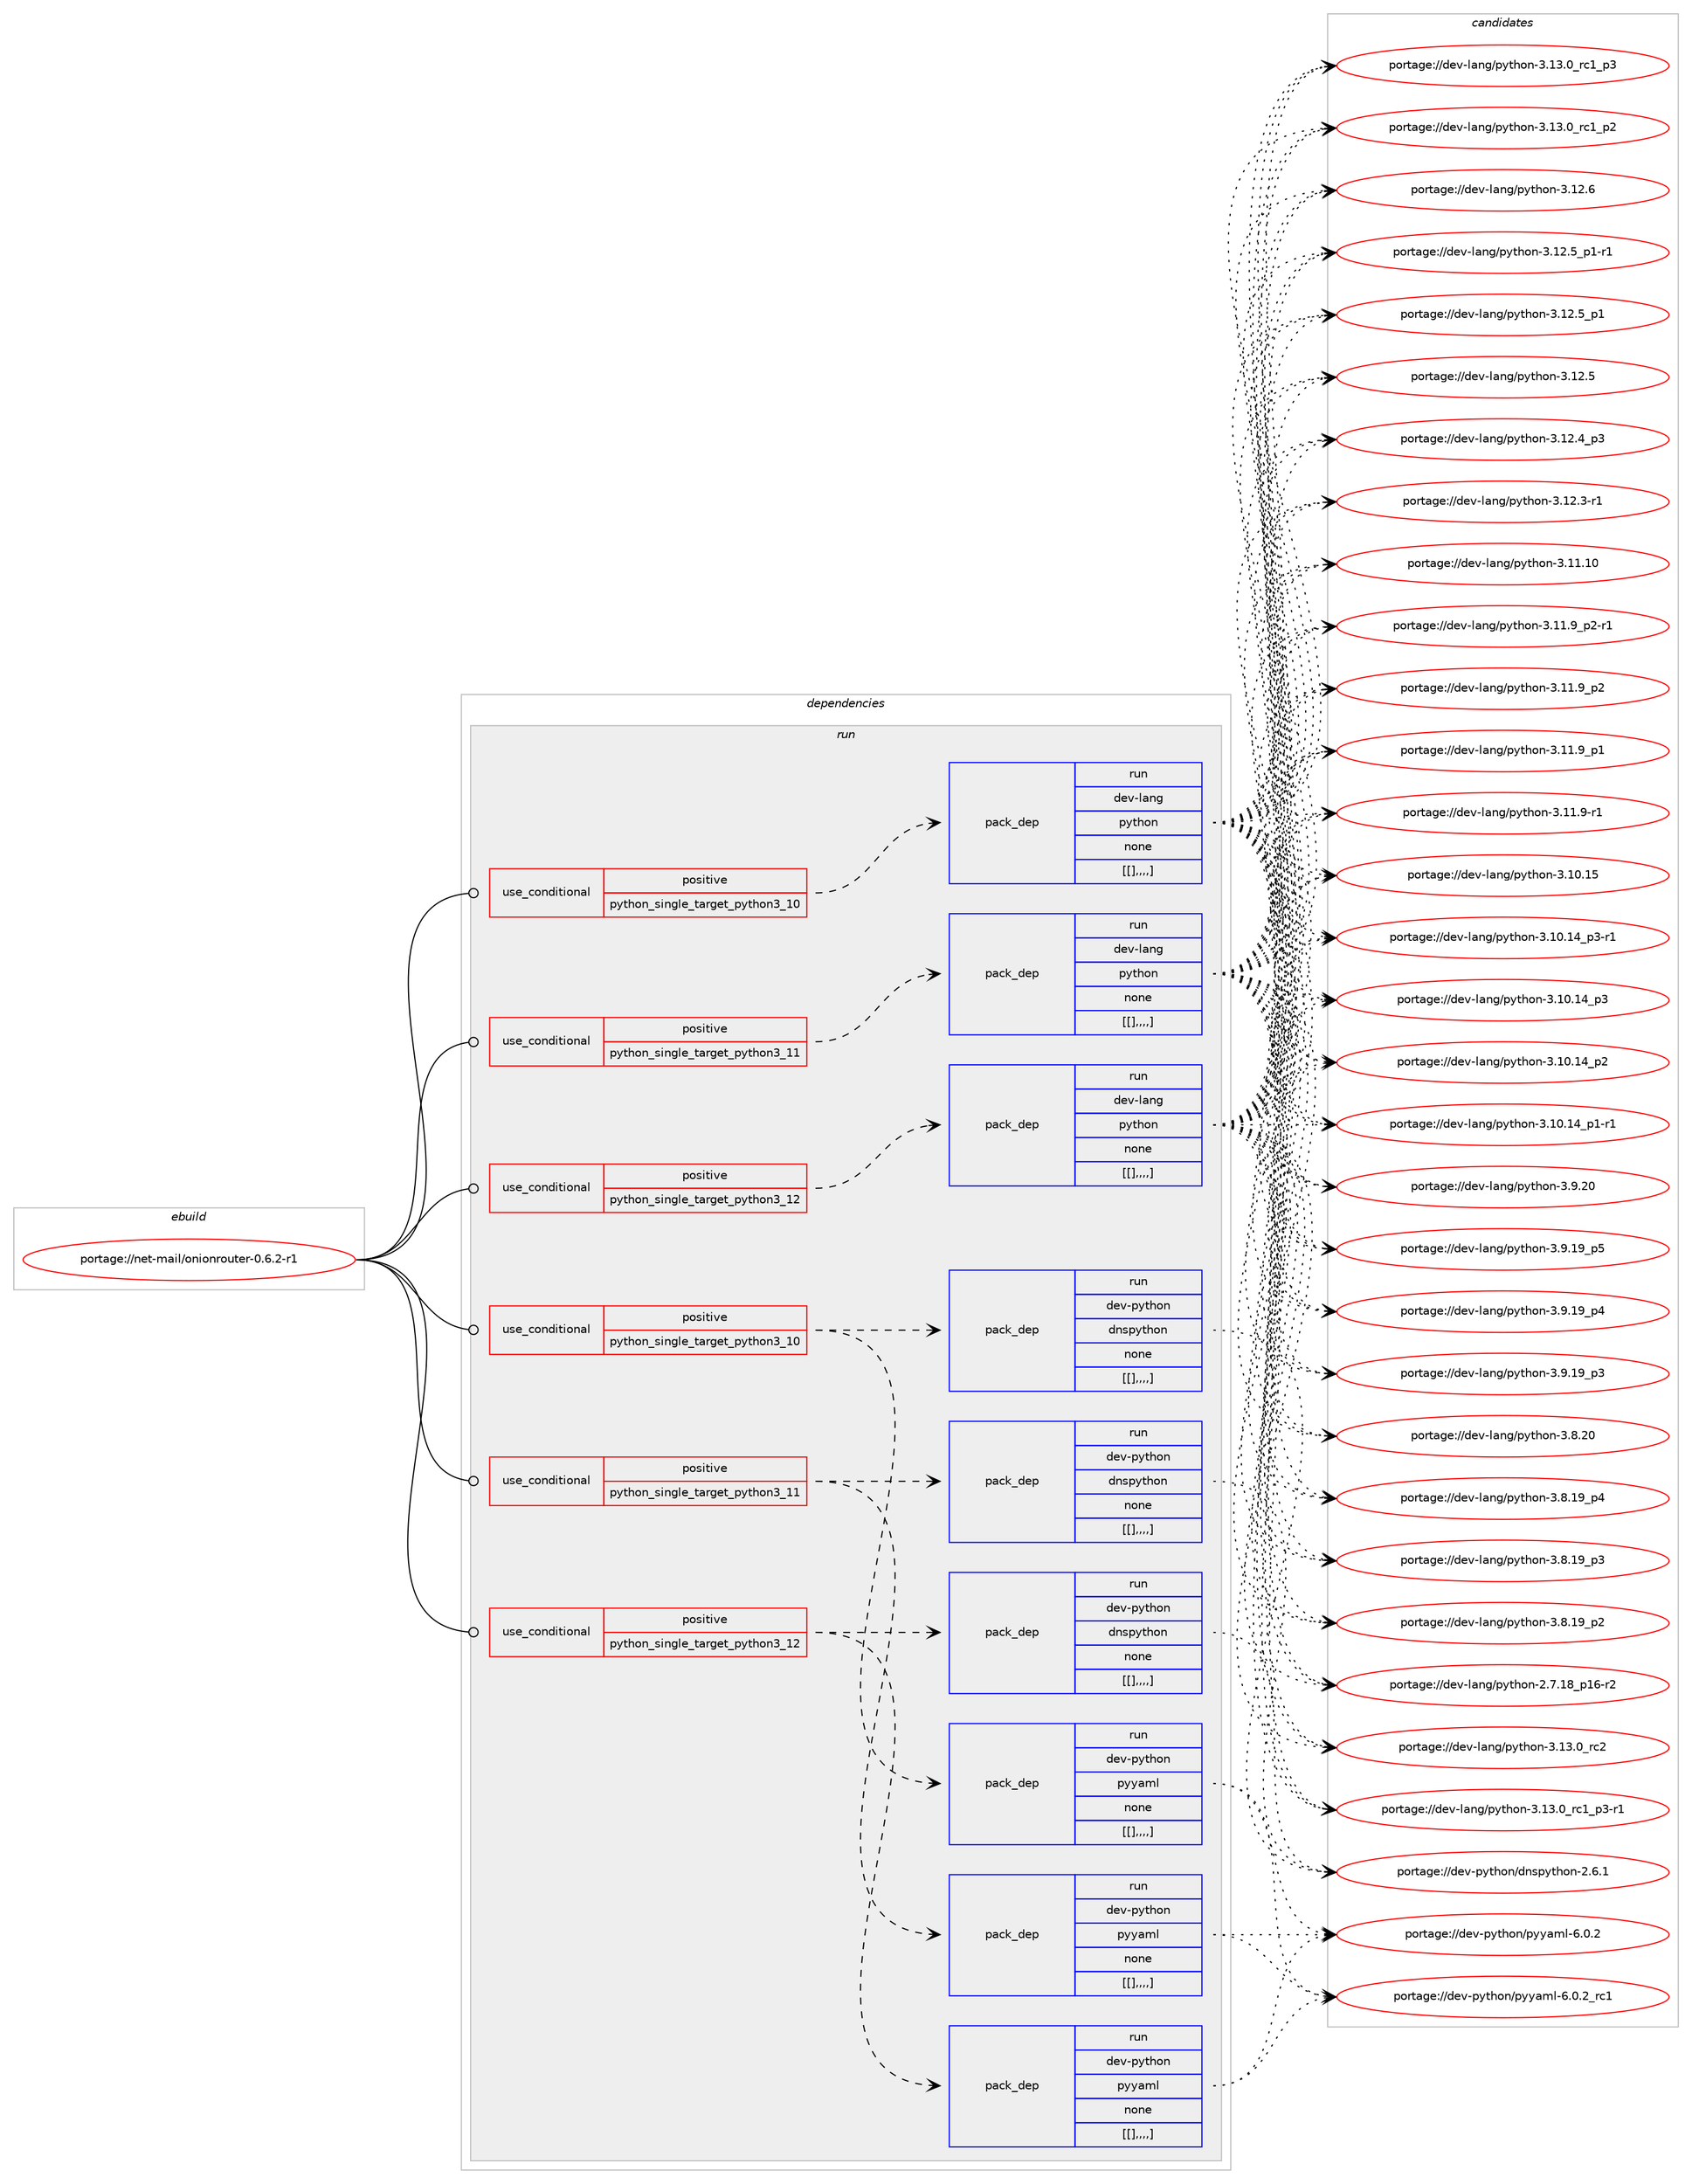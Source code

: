 digraph prolog {

# *************
# Graph options
# *************

newrank=true;
concentrate=true;
compound=true;
graph [rankdir=LR,fontname=Helvetica,fontsize=10,ranksep=1.5];#, ranksep=2.5, nodesep=0.2];
edge  [arrowhead=vee];
node  [fontname=Helvetica,fontsize=10];

# **********
# The ebuild
# **********

subgraph cluster_leftcol {
color=gray;
label=<<i>ebuild</i>>;
id [label="portage://net-mail/onionrouter-0.6.2-r1", color=red, width=4, href="../net-mail/onionrouter-0.6.2-r1.svg"];
}

# ****************
# The dependencies
# ****************

subgraph cluster_midcol {
color=gray;
label=<<i>dependencies</i>>;
subgraph cluster_compile {
fillcolor="#eeeeee";
style=filled;
label=<<i>compile</i>>;
}
subgraph cluster_compileandrun {
fillcolor="#eeeeee";
style=filled;
label=<<i>compile and run</i>>;
}
subgraph cluster_run {
fillcolor="#eeeeee";
style=filled;
label=<<i>run</i>>;
subgraph cond100124 {
dependency383350 [label=<<TABLE BORDER="0" CELLBORDER="1" CELLSPACING="0" CELLPADDING="4"><TR><TD ROWSPAN="3" CELLPADDING="10">use_conditional</TD></TR><TR><TD>positive</TD></TR><TR><TD>python_single_target_python3_10</TD></TR></TABLE>>, shape=none, color=red];
subgraph pack280404 {
dependency383351 [label=<<TABLE BORDER="0" CELLBORDER="1" CELLSPACING="0" CELLPADDING="4" WIDTH="220"><TR><TD ROWSPAN="6" CELLPADDING="30">pack_dep</TD></TR><TR><TD WIDTH="110">run</TD></TR><TR><TD>dev-lang</TD></TR><TR><TD>python</TD></TR><TR><TD>none</TD></TR><TR><TD>[[],,,,]</TD></TR></TABLE>>, shape=none, color=blue];
}
dependency383350:e -> dependency383351:w [weight=20,style="dashed",arrowhead="vee"];
}
id:e -> dependency383350:w [weight=20,style="solid",arrowhead="odot"];
subgraph cond100125 {
dependency383352 [label=<<TABLE BORDER="0" CELLBORDER="1" CELLSPACING="0" CELLPADDING="4"><TR><TD ROWSPAN="3" CELLPADDING="10">use_conditional</TD></TR><TR><TD>positive</TD></TR><TR><TD>python_single_target_python3_10</TD></TR></TABLE>>, shape=none, color=red];
subgraph pack280405 {
dependency383353 [label=<<TABLE BORDER="0" CELLBORDER="1" CELLSPACING="0" CELLPADDING="4" WIDTH="220"><TR><TD ROWSPAN="6" CELLPADDING="30">pack_dep</TD></TR><TR><TD WIDTH="110">run</TD></TR><TR><TD>dev-python</TD></TR><TR><TD>dnspython</TD></TR><TR><TD>none</TD></TR><TR><TD>[[],,,,]</TD></TR></TABLE>>, shape=none, color=blue];
}
dependency383352:e -> dependency383353:w [weight=20,style="dashed",arrowhead="vee"];
subgraph pack280406 {
dependency383354 [label=<<TABLE BORDER="0" CELLBORDER="1" CELLSPACING="0" CELLPADDING="4" WIDTH="220"><TR><TD ROWSPAN="6" CELLPADDING="30">pack_dep</TD></TR><TR><TD WIDTH="110">run</TD></TR><TR><TD>dev-python</TD></TR><TR><TD>pyyaml</TD></TR><TR><TD>none</TD></TR><TR><TD>[[],,,,]</TD></TR></TABLE>>, shape=none, color=blue];
}
dependency383352:e -> dependency383354:w [weight=20,style="dashed",arrowhead="vee"];
}
id:e -> dependency383352:w [weight=20,style="solid",arrowhead="odot"];
subgraph cond100126 {
dependency383355 [label=<<TABLE BORDER="0" CELLBORDER="1" CELLSPACING="0" CELLPADDING="4"><TR><TD ROWSPAN="3" CELLPADDING="10">use_conditional</TD></TR><TR><TD>positive</TD></TR><TR><TD>python_single_target_python3_11</TD></TR></TABLE>>, shape=none, color=red];
subgraph pack280407 {
dependency383356 [label=<<TABLE BORDER="0" CELLBORDER="1" CELLSPACING="0" CELLPADDING="4" WIDTH="220"><TR><TD ROWSPAN="6" CELLPADDING="30">pack_dep</TD></TR><TR><TD WIDTH="110">run</TD></TR><TR><TD>dev-lang</TD></TR><TR><TD>python</TD></TR><TR><TD>none</TD></TR><TR><TD>[[],,,,]</TD></TR></TABLE>>, shape=none, color=blue];
}
dependency383355:e -> dependency383356:w [weight=20,style="dashed",arrowhead="vee"];
}
id:e -> dependency383355:w [weight=20,style="solid",arrowhead="odot"];
subgraph cond100127 {
dependency383357 [label=<<TABLE BORDER="0" CELLBORDER="1" CELLSPACING="0" CELLPADDING="4"><TR><TD ROWSPAN="3" CELLPADDING="10">use_conditional</TD></TR><TR><TD>positive</TD></TR><TR><TD>python_single_target_python3_11</TD></TR></TABLE>>, shape=none, color=red];
subgraph pack280408 {
dependency383358 [label=<<TABLE BORDER="0" CELLBORDER="1" CELLSPACING="0" CELLPADDING="4" WIDTH="220"><TR><TD ROWSPAN="6" CELLPADDING="30">pack_dep</TD></TR><TR><TD WIDTH="110">run</TD></TR><TR><TD>dev-python</TD></TR><TR><TD>dnspython</TD></TR><TR><TD>none</TD></TR><TR><TD>[[],,,,]</TD></TR></TABLE>>, shape=none, color=blue];
}
dependency383357:e -> dependency383358:w [weight=20,style="dashed",arrowhead="vee"];
subgraph pack280409 {
dependency383359 [label=<<TABLE BORDER="0" CELLBORDER="1" CELLSPACING="0" CELLPADDING="4" WIDTH="220"><TR><TD ROWSPAN="6" CELLPADDING="30">pack_dep</TD></TR><TR><TD WIDTH="110">run</TD></TR><TR><TD>dev-python</TD></TR><TR><TD>pyyaml</TD></TR><TR><TD>none</TD></TR><TR><TD>[[],,,,]</TD></TR></TABLE>>, shape=none, color=blue];
}
dependency383357:e -> dependency383359:w [weight=20,style="dashed",arrowhead="vee"];
}
id:e -> dependency383357:w [weight=20,style="solid",arrowhead="odot"];
subgraph cond100128 {
dependency383360 [label=<<TABLE BORDER="0" CELLBORDER="1" CELLSPACING="0" CELLPADDING="4"><TR><TD ROWSPAN="3" CELLPADDING="10">use_conditional</TD></TR><TR><TD>positive</TD></TR><TR><TD>python_single_target_python3_12</TD></TR></TABLE>>, shape=none, color=red];
subgraph pack280410 {
dependency383361 [label=<<TABLE BORDER="0" CELLBORDER="1" CELLSPACING="0" CELLPADDING="4" WIDTH="220"><TR><TD ROWSPAN="6" CELLPADDING="30">pack_dep</TD></TR><TR><TD WIDTH="110">run</TD></TR><TR><TD>dev-lang</TD></TR><TR><TD>python</TD></TR><TR><TD>none</TD></TR><TR><TD>[[],,,,]</TD></TR></TABLE>>, shape=none, color=blue];
}
dependency383360:e -> dependency383361:w [weight=20,style="dashed",arrowhead="vee"];
}
id:e -> dependency383360:w [weight=20,style="solid",arrowhead="odot"];
subgraph cond100129 {
dependency383362 [label=<<TABLE BORDER="0" CELLBORDER="1" CELLSPACING="0" CELLPADDING="4"><TR><TD ROWSPAN="3" CELLPADDING="10">use_conditional</TD></TR><TR><TD>positive</TD></TR><TR><TD>python_single_target_python3_12</TD></TR></TABLE>>, shape=none, color=red];
subgraph pack280411 {
dependency383363 [label=<<TABLE BORDER="0" CELLBORDER="1" CELLSPACING="0" CELLPADDING="4" WIDTH="220"><TR><TD ROWSPAN="6" CELLPADDING="30">pack_dep</TD></TR><TR><TD WIDTH="110">run</TD></TR><TR><TD>dev-python</TD></TR><TR><TD>dnspython</TD></TR><TR><TD>none</TD></TR><TR><TD>[[],,,,]</TD></TR></TABLE>>, shape=none, color=blue];
}
dependency383362:e -> dependency383363:w [weight=20,style="dashed",arrowhead="vee"];
subgraph pack280412 {
dependency383364 [label=<<TABLE BORDER="0" CELLBORDER="1" CELLSPACING="0" CELLPADDING="4" WIDTH="220"><TR><TD ROWSPAN="6" CELLPADDING="30">pack_dep</TD></TR><TR><TD WIDTH="110">run</TD></TR><TR><TD>dev-python</TD></TR><TR><TD>pyyaml</TD></TR><TR><TD>none</TD></TR><TR><TD>[[],,,,]</TD></TR></TABLE>>, shape=none, color=blue];
}
dependency383362:e -> dependency383364:w [weight=20,style="dashed",arrowhead="vee"];
}
id:e -> dependency383362:w [weight=20,style="solid",arrowhead="odot"];
}
}

# **************
# The candidates
# **************

subgraph cluster_choices {
rank=same;
color=gray;
label=<<i>candidates</i>>;

subgraph choice280404 {
color=black;
nodesep=1;
choice10010111845108971101034711212111610411111045514649514648951149950 [label="portage://dev-lang/python-3.13.0_rc2", color=red, width=4,href="../dev-lang/python-3.13.0_rc2.svg"];
choice1001011184510897110103471121211161041111104551464951464895114994995112514511449 [label="portage://dev-lang/python-3.13.0_rc1_p3-r1", color=red, width=4,href="../dev-lang/python-3.13.0_rc1_p3-r1.svg"];
choice100101118451089711010347112121116104111110455146495146489511499499511251 [label="portage://dev-lang/python-3.13.0_rc1_p3", color=red, width=4,href="../dev-lang/python-3.13.0_rc1_p3.svg"];
choice100101118451089711010347112121116104111110455146495146489511499499511250 [label="portage://dev-lang/python-3.13.0_rc1_p2", color=red, width=4,href="../dev-lang/python-3.13.0_rc1_p2.svg"];
choice10010111845108971101034711212111610411111045514649504654 [label="portage://dev-lang/python-3.12.6", color=red, width=4,href="../dev-lang/python-3.12.6.svg"];
choice1001011184510897110103471121211161041111104551464950465395112494511449 [label="portage://dev-lang/python-3.12.5_p1-r1", color=red, width=4,href="../dev-lang/python-3.12.5_p1-r1.svg"];
choice100101118451089711010347112121116104111110455146495046539511249 [label="portage://dev-lang/python-3.12.5_p1", color=red, width=4,href="../dev-lang/python-3.12.5_p1.svg"];
choice10010111845108971101034711212111610411111045514649504653 [label="portage://dev-lang/python-3.12.5", color=red, width=4,href="../dev-lang/python-3.12.5.svg"];
choice100101118451089711010347112121116104111110455146495046529511251 [label="portage://dev-lang/python-3.12.4_p3", color=red, width=4,href="../dev-lang/python-3.12.4_p3.svg"];
choice100101118451089711010347112121116104111110455146495046514511449 [label="portage://dev-lang/python-3.12.3-r1", color=red, width=4,href="../dev-lang/python-3.12.3-r1.svg"];
choice1001011184510897110103471121211161041111104551464949464948 [label="portage://dev-lang/python-3.11.10", color=red, width=4,href="../dev-lang/python-3.11.10.svg"];
choice1001011184510897110103471121211161041111104551464949465795112504511449 [label="portage://dev-lang/python-3.11.9_p2-r1", color=red, width=4,href="../dev-lang/python-3.11.9_p2-r1.svg"];
choice100101118451089711010347112121116104111110455146494946579511250 [label="portage://dev-lang/python-3.11.9_p2", color=red, width=4,href="../dev-lang/python-3.11.9_p2.svg"];
choice100101118451089711010347112121116104111110455146494946579511249 [label="portage://dev-lang/python-3.11.9_p1", color=red, width=4,href="../dev-lang/python-3.11.9_p1.svg"];
choice100101118451089711010347112121116104111110455146494946574511449 [label="portage://dev-lang/python-3.11.9-r1", color=red, width=4,href="../dev-lang/python-3.11.9-r1.svg"];
choice1001011184510897110103471121211161041111104551464948464953 [label="portage://dev-lang/python-3.10.15", color=red, width=4,href="../dev-lang/python-3.10.15.svg"];
choice100101118451089711010347112121116104111110455146494846495295112514511449 [label="portage://dev-lang/python-3.10.14_p3-r1", color=red, width=4,href="../dev-lang/python-3.10.14_p3-r1.svg"];
choice10010111845108971101034711212111610411111045514649484649529511251 [label="portage://dev-lang/python-3.10.14_p3", color=red, width=4,href="../dev-lang/python-3.10.14_p3.svg"];
choice10010111845108971101034711212111610411111045514649484649529511250 [label="portage://dev-lang/python-3.10.14_p2", color=red, width=4,href="../dev-lang/python-3.10.14_p2.svg"];
choice100101118451089711010347112121116104111110455146494846495295112494511449 [label="portage://dev-lang/python-3.10.14_p1-r1", color=red, width=4,href="../dev-lang/python-3.10.14_p1-r1.svg"];
choice10010111845108971101034711212111610411111045514657465048 [label="portage://dev-lang/python-3.9.20", color=red, width=4,href="../dev-lang/python-3.9.20.svg"];
choice100101118451089711010347112121116104111110455146574649579511253 [label="portage://dev-lang/python-3.9.19_p5", color=red, width=4,href="../dev-lang/python-3.9.19_p5.svg"];
choice100101118451089711010347112121116104111110455146574649579511252 [label="portage://dev-lang/python-3.9.19_p4", color=red, width=4,href="../dev-lang/python-3.9.19_p4.svg"];
choice100101118451089711010347112121116104111110455146574649579511251 [label="portage://dev-lang/python-3.9.19_p3", color=red, width=4,href="../dev-lang/python-3.9.19_p3.svg"];
choice10010111845108971101034711212111610411111045514656465048 [label="portage://dev-lang/python-3.8.20", color=red, width=4,href="../dev-lang/python-3.8.20.svg"];
choice100101118451089711010347112121116104111110455146564649579511252 [label="portage://dev-lang/python-3.8.19_p4", color=red, width=4,href="../dev-lang/python-3.8.19_p4.svg"];
choice100101118451089711010347112121116104111110455146564649579511251 [label="portage://dev-lang/python-3.8.19_p3", color=red, width=4,href="../dev-lang/python-3.8.19_p3.svg"];
choice100101118451089711010347112121116104111110455146564649579511250 [label="portage://dev-lang/python-3.8.19_p2", color=red, width=4,href="../dev-lang/python-3.8.19_p2.svg"];
choice100101118451089711010347112121116104111110455046554649569511249544511450 [label="portage://dev-lang/python-2.7.18_p16-r2", color=red, width=4,href="../dev-lang/python-2.7.18_p16-r2.svg"];
dependency383351:e -> choice10010111845108971101034711212111610411111045514649514648951149950:w [style=dotted,weight="100"];
dependency383351:e -> choice1001011184510897110103471121211161041111104551464951464895114994995112514511449:w [style=dotted,weight="100"];
dependency383351:e -> choice100101118451089711010347112121116104111110455146495146489511499499511251:w [style=dotted,weight="100"];
dependency383351:e -> choice100101118451089711010347112121116104111110455146495146489511499499511250:w [style=dotted,weight="100"];
dependency383351:e -> choice10010111845108971101034711212111610411111045514649504654:w [style=dotted,weight="100"];
dependency383351:e -> choice1001011184510897110103471121211161041111104551464950465395112494511449:w [style=dotted,weight="100"];
dependency383351:e -> choice100101118451089711010347112121116104111110455146495046539511249:w [style=dotted,weight="100"];
dependency383351:e -> choice10010111845108971101034711212111610411111045514649504653:w [style=dotted,weight="100"];
dependency383351:e -> choice100101118451089711010347112121116104111110455146495046529511251:w [style=dotted,weight="100"];
dependency383351:e -> choice100101118451089711010347112121116104111110455146495046514511449:w [style=dotted,weight="100"];
dependency383351:e -> choice1001011184510897110103471121211161041111104551464949464948:w [style=dotted,weight="100"];
dependency383351:e -> choice1001011184510897110103471121211161041111104551464949465795112504511449:w [style=dotted,weight="100"];
dependency383351:e -> choice100101118451089711010347112121116104111110455146494946579511250:w [style=dotted,weight="100"];
dependency383351:e -> choice100101118451089711010347112121116104111110455146494946579511249:w [style=dotted,weight="100"];
dependency383351:e -> choice100101118451089711010347112121116104111110455146494946574511449:w [style=dotted,weight="100"];
dependency383351:e -> choice1001011184510897110103471121211161041111104551464948464953:w [style=dotted,weight="100"];
dependency383351:e -> choice100101118451089711010347112121116104111110455146494846495295112514511449:w [style=dotted,weight="100"];
dependency383351:e -> choice10010111845108971101034711212111610411111045514649484649529511251:w [style=dotted,weight="100"];
dependency383351:e -> choice10010111845108971101034711212111610411111045514649484649529511250:w [style=dotted,weight="100"];
dependency383351:e -> choice100101118451089711010347112121116104111110455146494846495295112494511449:w [style=dotted,weight="100"];
dependency383351:e -> choice10010111845108971101034711212111610411111045514657465048:w [style=dotted,weight="100"];
dependency383351:e -> choice100101118451089711010347112121116104111110455146574649579511253:w [style=dotted,weight="100"];
dependency383351:e -> choice100101118451089711010347112121116104111110455146574649579511252:w [style=dotted,weight="100"];
dependency383351:e -> choice100101118451089711010347112121116104111110455146574649579511251:w [style=dotted,weight="100"];
dependency383351:e -> choice10010111845108971101034711212111610411111045514656465048:w [style=dotted,weight="100"];
dependency383351:e -> choice100101118451089711010347112121116104111110455146564649579511252:w [style=dotted,weight="100"];
dependency383351:e -> choice100101118451089711010347112121116104111110455146564649579511251:w [style=dotted,weight="100"];
dependency383351:e -> choice100101118451089711010347112121116104111110455146564649579511250:w [style=dotted,weight="100"];
dependency383351:e -> choice100101118451089711010347112121116104111110455046554649569511249544511450:w [style=dotted,weight="100"];
}
subgraph choice280405 {
color=black;
nodesep=1;
choice1001011184511212111610411111047100110115112121116104111110455046544649 [label="portage://dev-python/dnspython-2.6.1", color=red, width=4,href="../dev-python/dnspython-2.6.1.svg"];
dependency383353:e -> choice1001011184511212111610411111047100110115112121116104111110455046544649:w [style=dotted,weight="100"];
}
subgraph choice280406 {
color=black;
nodesep=1;
choice100101118451121211161041111104711212112197109108455446484650951149949 [label="portage://dev-python/pyyaml-6.0.2_rc1", color=red, width=4,href="../dev-python/pyyaml-6.0.2_rc1.svg"];
choice100101118451121211161041111104711212112197109108455446484650 [label="portage://dev-python/pyyaml-6.0.2", color=red, width=4,href="../dev-python/pyyaml-6.0.2.svg"];
dependency383354:e -> choice100101118451121211161041111104711212112197109108455446484650951149949:w [style=dotted,weight="100"];
dependency383354:e -> choice100101118451121211161041111104711212112197109108455446484650:w [style=dotted,weight="100"];
}
subgraph choice280407 {
color=black;
nodesep=1;
choice10010111845108971101034711212111610411111045514649514648951149950 [label="portage://dev-lang/python-3.13.0_rc2", color=red, width=4,href="../dev-lang/python-3.13.0_rc2.svg"];
choice1001011184510897110103471121211161041111104551464951464895114994995112514511449 [label="portage://dev-lang/python-3.13.0_rc1_p3-r1", color=red, width=4,href="../dev-lang/python-3.13.0_rc1_p3-r1.svg"];
choice100101118451089711010347112121116104111110455146495146489511499499511251 [label="portage://dev-lang/python-3.13.0_rc1_p3", color=red, width=4,href="../dev-lang/python-3.13.0_rc1_p3.svg"];
choice100101118451089711010347112121116104111110455146495146489511499499511250 [label="portage://dev-lang/python-3.13.0_rc1_p2", color=red, width=4,href="../dev-lang/python-3.13.0_rc1_p2.svg"];
choice10010111845108971101034711212111610411111045514649504654 [label="portage://dev-lang/python-3.12.6", color=red, width=4,href="../dev-lang/python-3.12.6.svg"];
choice1001011184510897110103471121211161041111104551464950465395112494511449 [label="portage://dev-lang/python-3.12.5_p1-r1", color=red, width=4,href="../dev-lang/python-3.12.5_p1-r1.svg"];
choice100101118451089711010347112121116104111110455146495046539511249 [label="portage://dev-lang/python-3.12.5_p1", color=red, width=4,href="../dev-lang/python-3.12.5_p1.svg"];
choice10010111845108971101034711212111610411111045514649504653 [label="portage://dev-lang/python-3.12.5", color=red, width=4,href="../dev-lang/python-3.12.5.svg"];
choice100101118451089711010347112121116104111110455146495046529511251 [label="portage://dev-lang/python-3.12.4_p3", color=red, width=4,href="../dev-lang/python-3.12.4_p3.svg"];
choice100101118451089711010347112121116104111110455146495046514511449 [label="portage://dev-lang/python-3.12.3-r1", color=red, width=4,href="../dev-lang/python-3.12.3-r1.svg"];
choice1001011184510897110103471121211161041111104551464949464948 [label="portage://dev-lang/python-3.11.10", color=red, width=4,href="../dev-lang/python-3.11.10.svg"];
choice1001011184510897110103471121211161041111104551464949465795112504511449 [label="portage://dev-lang/python-3.11.9_p2-r1", color=red, width=4,href="../dev-lang/python-3.11.9_p2-r1.svg"];
choice100101118451089711010347112121116104111110455146494946579511250 [label="portage://dev-lang/python-3.11.9_p2", color=red, width=4,href="../dev-lang/python-3.11.9_p2.svg"];
choice100101118451089711010347112121116104111110455146494946579511249 [label="portage://dev-lang/python-3.11.9_p1", color=red, width=4,href="../dev-lang/python-3.11.9_p1.svg"];
choice100101118451089711010347112121116104111110455146494946574511449 [label="portage://dev-lang/python-3.11.9-r1", color=red, width=4,href="../dev-lang/python-3.11.9-r1.svg"];
choice1001011184510897110103471121211161041111104551464948464953 [label="portage://dev-lang/python-3.10.15", color=red, width=4,href="../dev-lang/python-3.10.15.svg"];
choice100101118451089711010347112121116104111110455146494846495295112514511449 [label="portage://dev-lang/python-3.10.14_p3-r1", color=red, width=4,href="../dev-lang/python-3.10.14_p3-r1.svg"];
choice10010111845108971101034711212111610411111045514649484649529511251 [label="portage://dev-lang/python-3.10.14_p3", color=red, width=4,href="../dev-lang/python-3.10.14_p3.svg"];
choice10010111845108971101034711212111610411111045514649484649529511250 [label="portage://dev-lang/python-3.10.14_p2", color=red, width=4,href="../dev-lang/python-3.10.14_p2.svg"];
choice100101118451089711010347112121116104111110455146494846495295112494511449 [label="portage://dev-lang/python-3.10.14_p1-r1", color=red, width=4,href="../dev-lang/python-3.10.14_p1-r1.svg"];
choice10010111845108971101034711212111610411111045514657465048 [label="portage://dev-lang/python-3.9.20", color=red, width=4,href="../dev-lang/python-3.9.20.svg"];
choice100101118451089711010347112121116104111110455146574649579511253 [label="portage://dev-lang/python-3.9.19_p5", color=red, width=4,href="../dev-lang/python-3.9.19_p5.svg"];
choice100101118451089711010347112121116104111110455146574649579511252 [label="portage://dev-lang/python-3.9.19_p4", color=red, width=4,href="../dev-lang/python-3.9.19_p4.svg"];
choice100101118451089711010347112121116104111110455146574649579511251 [label="portage://dev-lang/python-3.9.19_p3", color=red, width=4,href="../dev-lang/python-3.9.19_p3.svg"];
choice10010111845108971101034711212111610411111045514656465048 [label="portage://dev-lang/python-3.8.20", color=red, width=4,href="../dev-lang/python-3.8.20.svg"];
choice100101118451089711010347112121116104111110455146564649579511252 [label="portage://dev-lang/python-3.8.19_p4", color=red, width=4,href="../dev-lang/python-3.8.19_p4.svg"];
choice100101118451089711010347112121116104111110455146564649579511251 [label="portage://dev-lang/python-3.8.19_p3", color=red, width=4,href="../dev-lang/python-3.8.19_p3.svg"];
choice100101118451089711010347112121116104111110455146564649579511250 [label="portage://dev-lang/python-3.8.19_p2", color=red, width=4,href="../dev-lang/python-3.8.19_p2.svg"];
choice100101118451089711010347112121116104111110455046554649569511249544511450 [label="portage://dev-lang/python-2.7.18_p16-r2", color=red, width=4,href="../dev-lang/python-2.7.18_p16-r2.svg"];
dependency383356:e -> choice10010111845108971101034711212111610411111045514649514648951149950:w [style=dotted,weight="100"];
dependency383356:e -> choice1001011184510897110103471121211161041111104551464951464895114994995112514511449:w [style=dotted,weight="100"];
dependency383356:e -> choice100101118451089711010347112121116104111110455146495146489511499499511251:w [style=dotted,weight="100"];
dependency383356:e -> choice100101118451089711010347112121116104111110455146495146489511499499511250:w [style=dotted,weight="100"];
dependency383356:e -> choice10010111845108971101034711212111610411111045514649504654:w [style=dotted,weight="100"];
dependency383356:e -> choice1001011184510897110103471121211161041111104551464950465395112494511449:w [style=dotted,weight="100"];
dependency383356:e -> choice100101118451089711010347112121116104111110455146495046539511249:w [style=dotted,weight="100"];
dependency383356:e -> choice10010111845108971101034711212111610411111045514649504653:w [style=dotted,weight="100"];
dependency383356:e -> choice100101118451089711010347112121116104111110455146495046529511251:w [style=dotted,weight="100"];
dependency383356:e -> choice100101118451089711010347112121116104111110455146495046514511449:w [style=dotted,weight="100"];
dependency383356:e -> choice1001011184510897110103471121211161041111104551464949464948:w [style=dotted,weight="100"];
dependency383356:e -> choice1001011184510897110103471121211161041111104551464949465795112504511449:w [style=dotted,weight="100"];
dependency383356:e -> choice100101118451089711010347112121116104111110455146494946579511250:w [style=dotted,weight="100"];
dependency383356:e -> choice100101118451089711010347112121116104111110455146494946579511249:w [style=dotted,weight="100"];
dependency383356:e -> choice100101118451089711010347112121116104111110455146494946574511449:w [style=dotted,weight="100"];
dependency383356:e -> choice1001011184510897110103471121211161041111104551464948464953:w [style=dotted,weight="100"];
dependency383356:e -> choice100101118451089711010347112121116104111110455146494846495295112514511449:w [style=dotted,weight="100"];
dependency383356:e -> choice10010111845108971101034711212111610411111045514649484649529511251:w [style=dotted,weight="100"];
dependency383356:e -> choice10010111845108971101034711212111610411111045514649484649529511250:w [style=dotted,weight="100"];
dependency383356:e -> choice100101118451089711010347112121116104111110455146494846495295112494511449:w [style=dotted,weight="100"];
dependency383356:e -> choice10010111845108971101034711212111610411111045514657465048:w [style=dotted,weight="100"];
dependency383356:e -> choice100101118451089711010347112121116104111110455146574649579511253:w [style=dotted,weight="100"];
dependency383356:e -> choice100101118451089711010347112121116104111110455146574649579511252:w [style=dotted,weight="100"];
dependency383356:e -> choice100101118451089711010347112121116104111110455146574649579511251:w [style=dotted,weight="100"];
dependency383356:e -> choice10010111845108971101034711212111610411111045514656465048:w [style=dotted,weight="100"];
dependency383356:e -> choice100101118451089711010347112121116104111110455146564649579511252:w [style=dotted,weight="100"];
dependency383356:e -> choice100101118451089711010347112121116104111110455146564649579511251:w [style=dotted,weight="100"];
dependency383356:e -> choice100101118451089711010347112121116104111110455146564649579511250:w [style=dotted,weight="100"];
dependency383356:e -> choice100101118451089711010347112121116104111110455046554649569511249544511450:w [style=dotted,weight="100"];
}
subgraph choice280408 {
color=black;
nodesep=1;
choice1001011184511212111610411111047100110115112121116104111110455046544649 [label="portage://dev-python/dnspython-2.6.1", color=red, width=4,href="../dev-python/dnspython-2.6.1.svg"];
dependency383358:e -> choice1001011184511212111610411111047100110115112121116104111110455046544649:w [style=dotted,weight="100"];
}
subgraph choice280409 {
color=black;
nodesep=1;
choice100101118451121211161041111104711212112197109108455446484650951149949 [label="portage://dev-python/pyyaml-6.0.2_rc1", color=red, width=4,href="../dev-python/pyyaml-6.0.2_rc1.svg"];
choice100101118451121211161041111104711212112197109108455446484650 [label="portage://dev-python/pyyaml-6.0.2", color=red, width=4,href="../dev-python/pyyaml-6.0.2.svg"];
dependency383359:e -> choice100101118451121211161041111104711212112197109108455446484650951149949:w [style=dotted,weight="100"];
dependency383359:e -> choice100101118451121211161041111104711212112197109108455446484650:w [style=dotted,weight="100"];
}
subgraph choice280410 {
color=black;
nodesep=1;
choice10010111845108971101034711212111610411111045514649514648951149950 [label="portage://dev-lang/python-3.13.0_rc2", color=red, width=4,href="../dev-lang/python-3.13.0_rc2.svg"];
choice1001011184510897110103471121211161041111104551464951464895114994995112514511449 [label="portage://dev-lang/python-3.13.0_rc1_p3-r1", color=red, width=4,href="../dev-lang/python-3.13.0_rc1_p3-r1.svg"];
choice100101118451089711010347112121116104111110455146495146489511499499511251 [label="portage://dev-lang/python-3.13.0_rc1_p3", color=red, width=4,href="../dev-lang/python-3.13.0_rc1_p3.svg"];
choice100101118451089711010347112121116104111110455146495146489511499499511250 [label="portage://dev-lang/python-3.13.0_rc1_p2", color=red, width=4,href="../dev-lang/python-3.13.0_rc1_p2.svg"];
choice10010111845108971101034711212111610411111045514649504654 [label="portage://dev-lang/python-3.12.6", color=red, width=4,href="../dev-lang/python-3.12.6.svg"];
choice1001011184510897110103471121211161041111104551464950465395112494511449 [label="portage://dev-lang/python-3.12.5_p1-r1", color=red, width=4,href="../dev-lang/python-3.12.5_p1-r1.svg"];
choice100101118451089711010347112121116104111110455146495046539511249 [label="portage://dev-lang/python-3.12.5_p1", color=red, width=4,href="../dev-lang/python-3.12.5_p1.svg"];
choice10010111845108971101034711212111610411111045514649504653 [label="portage://dev-lang/python-3.12.5", color=red, width=4,href="../dev-lang/python-3.12.5.svg"];
choice100101118451089711010347112121116104111110455146495046529511251 [label="portage://dev-lang/python-3.12.4_p3", color=red, width=4,href="../dev-lang/python-3.12.4_p3.svg"];
choice100101118451089711010347112121116104111110455146495046514511449 [label="portage://dev-lang/python-3.12.3-r1", color=red, width=4,href="../dev-lang/python-3.12.3-r1.svg"];
choice1001011184510897110103471121211161041111104551464949464948 [label="portage://dev-lang/python-3.11.10", color=red, width=4,href="../dev-lang/python-3.11.10.svg"];
choice1001011184510897110103471121211161041111104551464949465795112504511449 [label="portage://dev-lang/python-3.11.9_p2-r1", color=red, width=4,href="../dev-lang/python-3.11.9_p2-r1.svg"];
choice100101118451089711010347112121116104111110455146494946579511250 [label="portage://dev-lang/python-3.11.9_p2", color=red, width=4,href="../dev-lang/python-3.11.9_p2.svg"];
choice100101118451089711010347112121116104111110455146494946579511249 [label="portage://dev-lang/python-3.11.9_p1", color=red, width=4,href="../dev-lang/python-3.11.9_p1.svg"];
choice100101118451089711010347112121116104111110455146494946574511449 [label="portage://dev-lang/python-3.11.9-r1", color=red, width=4,href="../dev-lang/python-3.11.9-r1.svg"];
choice1001011184510897110103471121211161041111104551464948464953 [label="portage://dev-lang/python-3.10.15", color=red, width=4,href="../dev-lang/python-3.10.15.svg"];
choice100101118451089711010347112121116104111110455146494846495295112514511449 [label="portage://dev-lang/python-3.10.14_p3-r1", color=red, width=4,href="../dev-lang/python-3.10.14_p3-r1.svg"];
choice10010111845108971101034711212111610411111045514649484649529511251 [label="portage://dev-lang/python-3.10.14_p3", color=red, width=4,href="../dev-lang/python-3.10.14_p3.svg"];
choice10010111845108971101034711212111610411111045514649484649529511250 [label="portage://dev-lang/python-3.10.14_p2", color=red, width=4,href="../dev-lang/python-3.10.14_p2.svg"];
choice100101118451089711010347112121116104111110455146494846495295112494511449 [label="portage://dev-lang/python-3.10.14_p1-r1", color=red, width=4,href="../dev-lang/python-3.10.14_p1-r1.svg"];
choice10010111845108971101034711212111610411111045514657465048 [label="portage://dev-lang/python-3.9.20", color=red, width=4,href="../dev-lang/python-3.9.20.svg"];
choice100101118451089711010347112121116104111110455146574649579511253 [label="portage://dev-lang/python-3.9.19_p5", color=red, width=4,href="../dev-lang/python-3.9.19_p5.svg"];
choice100101118451089711010347112121116104111110455146574649579511252 [label="portage://dev-lang/python-3.9.19_p4", color=red, width=4,href="../dev-lang/python-3.9.19_p4.svg"];
choice100101118451089711010347112121116104111110455146574649579511251 [label="portage://dev-lang/python-3.9.19_p3", color=red, width=4,href="../dev-lang/python-3.9.19_p3.svg"];
choice10010111845108971101034711212111610411111045514656465048 [label="portage://dev-lang/python-3.8.20", color=red, width=4,href="../dev-lang/python-3.8.20.svg"];
choice100101118451089711010347112121116104111110455146564649579511252 [label="portage://dev-lang/python-3.8.19_p4", color=red, width=4,href="../dev-lang/python-3.8.19_p4.svg"];
choice100101118451089711010347112121116104111110455146564649579511251 [label="portage://dev-lang/python-3.8.19_p3", color=red, width=4,href="../dev-lang/python-3.8.19_p3.svg"];
choice100101118451089711010347112121116104111110455146564649579511250 [label="portage://dev-lang/python-3.8.19_p2", color=red, width=4,href="../dev-lang/python-3.8.19_p2.svg"];
choice100101118451089711010347112121116104111110455046554649569511249544511450 [label="portage://dev-lang/python-2.7.18_p16-r2", color=red, width=4,href="../dev-lang/python-2.7.18_p16-r2.svg"];
dependency383361:e -> choice10010111845108971101034711212111610411111045514649514648951149950:w [style=dotted,weight="100"];
dependency383361:e -> choice1001011184510897110103471121211161041111104551464951464895114994995112514511449:w [style=dotted,weight="100"];
dependency383361:e -> choice100101118451089711010347112121116104111110455146495146489511499499511251:w [style=dotted,weight="100"];
dependency383361:e -> choice100101118451089711010347112121116104111110455146495146489511499499511250:w [style=dotted,weight="100"];
dependency383361:e -> choice10010111845108971101034711212111610411111045514649504654:w [style=dotted,weight="100"];
dependency383361:e -> choice1001011184510897110103471121211161041111104551464950465395112494511449:w [style=dotted,weight="100"];
dependency383361:e -> choice100101118451089711010347112121116104111110455146495046539511249:w [style=dotted,weight="100"];
dependency383361:e -> choice10010111845108971101034711212111610411111045514649504653:w [style=dotted,weight="100"];
dependency383361:e -> choice100101118451089711010347112121116104111110455146495046529511251:w [style=dotted,weight="100"];
dependency383361:e -> choice100101118451089711010347112121116104111110455146495046514511449:w [style=dotted,weight="100"];
dependency383361:e -> choice1001011184510897110103471121211161041111104551464949464948:w [style=dotted,weight="100"];
dependency383361:e -> choice1001011184510897110103471121211161041111104551464949465795112504511449:w [style=dotted,weight="100"];
dependency383361:e -> choice100101118451089711010347112121116104111110455146494946579511250:w [style=dotted,weight="100"];
dependency383361:e -> choice100101118451089711010347112121116104111110455146494946579511249:w [style=dotted,weight="100"];
dependency383361:e -> choice100101118451089711010347112121116104111110455146494946574511449:w [style=dotted,weight="100"];
dependency383361:e -> choice1001011184510897110103471121211161041111104551464948464953:w [style=dotted,weight="100"];
dependency383361:e -> choice100101118451089711010347112121116104111110455146494846495295112514511449:w [style=dotted,weight="100"];
dependency383361:e -> choice10010111845108971101034711212111610411111045514649484649529511251:w [style=dotted,weight="100"];
dependency383361:e -> choice10010111845108971101034711212111610411111045514649484649529511250:w [style=dotted,weight="100"];
dependency383361:e -> choice100101118451089711010347112121116104111110455146494846495295112494511449:w [style=dotted,weight="100"];
dependency383361:e -> choice10010111845108971101034711212111610411111045514657465048:w [style=dotted,weight="100"];
dependency383361:e -> choice100101118451089711010347112121116104111110455146574649579511253:w [style=dotted,weight="100"];
dependency383361:e -> choice100101118451089711010347112121116104111110455146574649579511252:w [style=dotted,weight="100"];
dependency383361:e -> choice100101118451089711010347112121116104111110455146574649579511251:w [style=dotted,weight="100"];
dependency383361:e -> choice10010111845108971101034711212111610411111045514656465048:w [style=dotted,weight="100"];
dependency383361:e -> choice100101118451089711010347112121116104111110455146564649579511252:w [style=dotted,weight="100"];
dependency383361:e -> choice100101118451089711010347112121116104111110455146564649579511251:w [style=dotted,weight="100"];
dependency383361:e -> choice100101118451089711010347112121116104111110455146564649579511250:w [style=dotted,weight="100"];
dependency383361:e -> choice100101118451089711010347112121116104111110455046554649569511249544511450:w [style=dotted,weight="100"];
}
subgraph choice280411 {
color=black;
nodesep=1;
choice1001011184511212111610411111047100110115112121116104111110455046544649 [label="portage://dev-python/dnspython-2.6.1", color=red, width=4,href="../dev-python/dnspython-2.6.1.svg"];
dependency383363:e -> choice1001011184511212111610411111047100110115112121116104111110455046544649:w [style=dotted,weight="100"];
}
subgraph choice280412 {
color=black;
nodesep=1;
choice100101118451121211161041111104711212112197109108455446484650951149949 [label="portage://dev-python/pyyaml-6.0.2_rc1", color=red, width=4,href="../dev-python/pyyaml-6.0.2_rc1.svg"];
choice100101118451121211161041111104711212112197109108455446484650 [label="portage://dev-python/pyyaml-6.0.2", color=red, width=4,href="../dev-python/pyyaml-6.0.2.svg"];
dependency383364:e -> choice100101118451121211161041111104711212112197109108455446484650951149949:w [style=dotted,weight="100"];
dependency383364:e -> choice100101118451121211161041111104711212112197109108455446484650:w [style=dotted,weight="100"];
}
}

}
